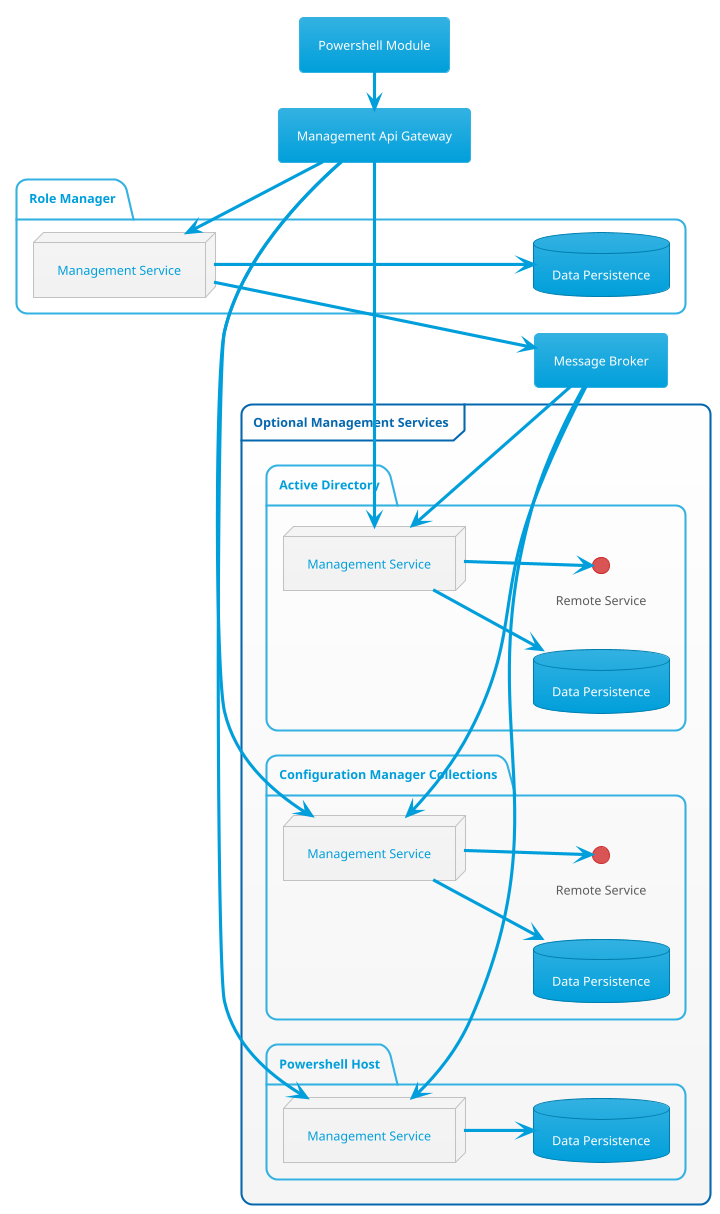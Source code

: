 @startuml
!theme bluegray
skinparam componentStyle rectangle
left to right direction

[Powershell Module] as PSM
[Message Broker] as MB
[Management Api Gateway] as MGW

package "Role Manager" {      
  database "Data Persistence" as RMDB
  node "Management Service" as RM
  RM ---> RMDB
}

frame "Optional Management Services" {
  package "Active Directory" {      
    database "Data Persistence" as ADDB
    node "Management Service" as AD
    interface "Remote Service" as ADI
    AD --> ADDB
    AD --> ADI
  }
  package "Configuration Manager Collections" {      
    database "Data Persistence" as CMDB
    node "Management Service" as CM
    interface "Remote Service" as CMI
    CM --> CMDB
    CM --> CMI
  }
  package "Powershell Host" {      
    database "Data Persistence" as PSDB
    node "Management Service" as PS
    PS --> PSDB
  }
}

PSM -> MGW
RM --> MB
RM <-- MGW
CM <-- MB
CM <- MGW
AD <-- MB
AD <- MGW
PS <-- MB
PS <- MGW
@enduml
